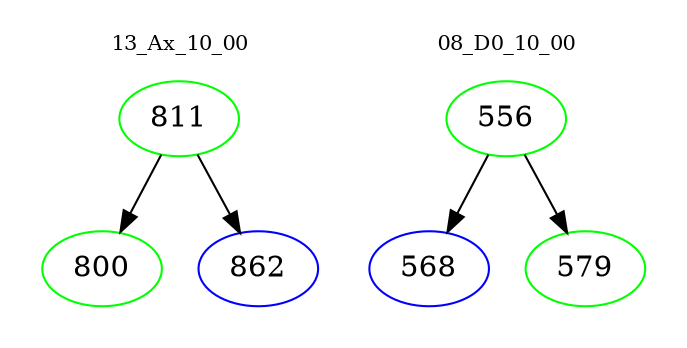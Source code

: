 digraph{
subgraph cluster_0 {
color = white
label = "13_Ax_10_00";
fontsize=10;
T0_811 [label="811", color="green"]
T0_811 -> T0_800 [color="black"]
T0_800 [label="800", color="green"]
T0_811 -> T0_862 [color="black"]
T0_862 [label="862", color="blue"]
}
subgraph cluster_1 {
color = white
label = "08_D0_10_00";
fontsize=10;
T1_556 [label="556", color="green"]
T1_556 -> T1_568 [color="black"]
T1_568 [label="568", color="blue"]
T1_556 -> T1_579 [color="black"]
T1_579 [label="579", color="green"]
}
}
